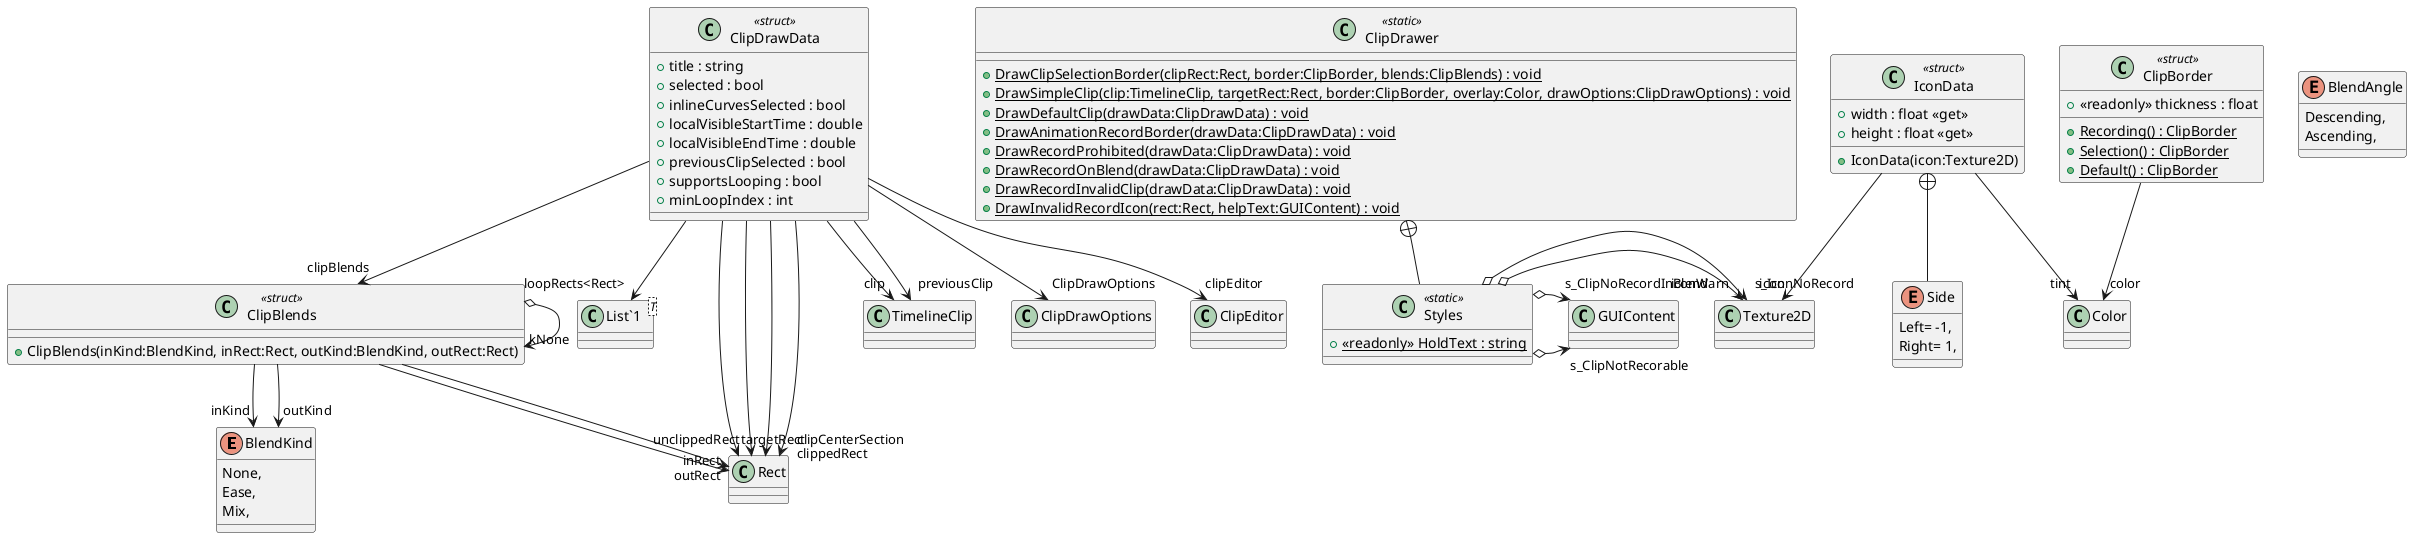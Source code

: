 @startuml
enum BlendKind {
    None,
    Ease,
    Mix,
}
enum BlendAngle {
    Descending,
    Ascending,
}
class IconData <<struct>> {
    + width : float <<get>>
    + height : float <<get>>
    + IconData(icon:Texture2D)
}
class ClipBorder <<struct>> {
    + <<readonly>> thickness : float
    + {static} Recording() : ClipBorder
    + {static} Selection() : ClipBorder
    + {static} Default() : ClipBorder
}
class ClipBlends <<struct>> {
    + ClipBlends(inKind:BlendKind, inRect:Rect, outKind:BlendKind, outRect:Rect)
}
class ClipDrawData <<struct>> {
    + title : string
    + selected : bool
    + inlineCurvesSelected : bool
    + localVisibleStartTime : double
    + localVisibleEndTime : double
    + previousClipSelected : bool
    + supportsLooping : bool
    + minLoopIndex : int
}
class ClipDrawer <<static>> {
    + {static} DrawClipSelectionBorder(clipRect:Rect, border:ClipBorder, blends:ClipBlends) : void
    + {static} DrawSimpleClip(clip:TimelineClip, targetRect:Rect, border:ClipBorder, overlay:Color, drawOptions:ClipDrawOptions) : void
    + {static} DrawDefaultClip(drawData:ClipDrawData) : void
    + {static} DrawAnimationRecordBorder(drawData:ClipDrawData) : void
    + {static} DrawRecordProhibited(drawData:ClipDrawData) : void
    + {static} DrawRecordOnBlend(drawData:ClipDrawData) : void
    + {static} DrawRecordInvalidClip(drawData:ClipDrawData) : void
    + {static} DrawInvalidRecordIcon(rect:Rect, helpText:GUIContent) : void
}
enum Side {
    Left= -1,
    Right= 1,
}
class "List`1"<T> {
}
class Styles <<static>> {
    + {static} <<readonly>> HoldText : string
}
IconData --> "icon" Texture2D
IconData --> "tint" Color
ClipBorder --> "color" Color
ClipBlends --> "inKind" BlendKind
ClipBlends --> "inRect" Rect
ClipBlends --> "outKind" BlendKind
ClipBlends --> "outRect" Rect
ClipBlends o-> "kNone" ClipBlends
ClipDrawData --> "clip" TimelineClip
ClipDrawData --> "targetRect" Rect
ClipDrawData --> "unclippedRect" Rect
ClipDrawData --> "clippedRect" Rect
ClipDrawData --> "clipCenterSection" Rect
ClipDrawData --> "previousClip" TimelineClip
ClipDrawData --> "loopRects<Rect>" "List`1"
ClipDrawData --> "clipBlends" ClipBlends
ClipDrawData --> "ClipDrawOptions" ClipDrawOptions
ClipDrawData --> "clipEditor" ClipEditor
IconData +-- Side
ClipDrawer +-- Styles
Styles o-> "iconWarn" Texture2D
Styles o-> "s_IconNoRecord" Texture2D
Styles o-> "s_ClipNotRecorable" GUIContent
Styles o-> "s_ClipNoRecordInBlend" GUIContent
@enduml
